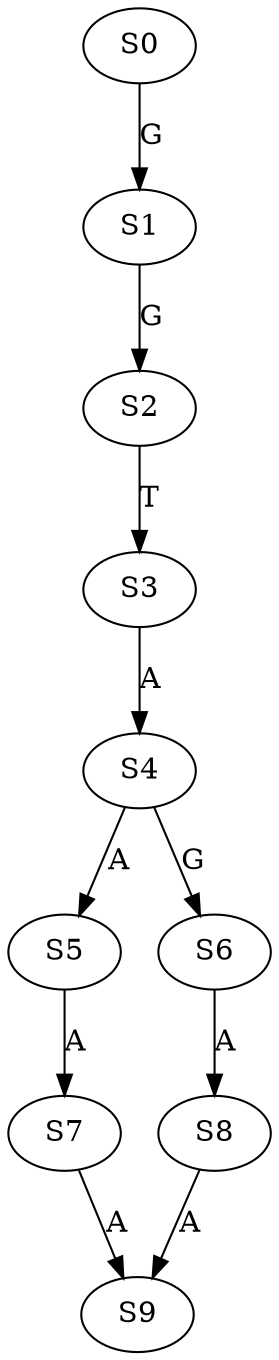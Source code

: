 strict digraph  {
	S0 -> S1 [ label = G ];
	S1 -> S2 [ label = G ];
	S2 -> S3 [ label = T ];
	S3 -> S4 [ label = A ];
	S4 -> S5 [ label = A ];
	S4 -> S6 [ label = G ];
	S5 -> S7 [ label = A ];
	S6 -> S8 [ label = A ];
	S7 -> S9 [ label = A ];
	S8 -> S9 [ label = A ];
}
